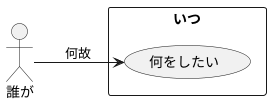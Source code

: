 @startuml
left to right direction

/'
actor "誰が" as who

rectangle "いつ" {
  usecase "何をしたい" as UC1
}
who --> (UC1) : 何故
'/

actor "誰が" as who

rectangle "いつ" {
  usecase "何をしたい" as UC1
}
who --> (UC1) : 何故



/'
actor "サーバ管理者" as admin

rectangle "導入" {
  usecase "インストール" as UC1
  usecase "アンインストール" as UC2
}
admin --> (UC1) : コマンドラインで\n実施
admin --> (UC2) : コマンドラインで\n実施
'/

@enduml
